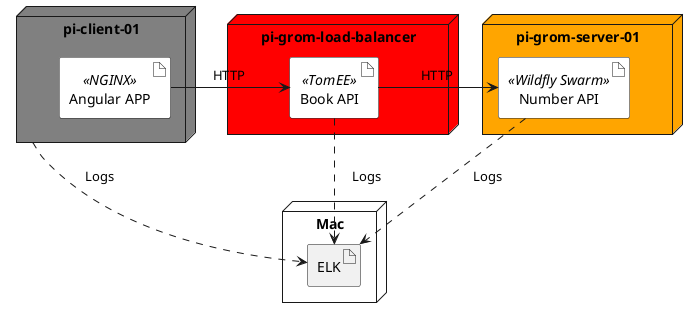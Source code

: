 @startuml

node "pi-client-01" as piclient #grey {
    artifact "Angular APP" <<NGINX>> as angular #white
}

node "pi-grom-server-01" as piserver #orange {
    artifact "Number API" <<Wildfly Swarm>> as numberapi #white
}

node "pi-grom-load-balancer" as piserver2 #red {
    artifact "Book API" <<TomEE>> as bookapi #white
}

node "Mac" as mac {
    artifact "ELK" as elk
}

angular -> bookapi: "     HTTP      "
bookapi -> numberapi: "     HTTP      "
bookapi -.> elk: "     Logs      "
numberapi -.> elk: "     Logs      "
piclient -.> elk: "     Logs      "
@enduml
